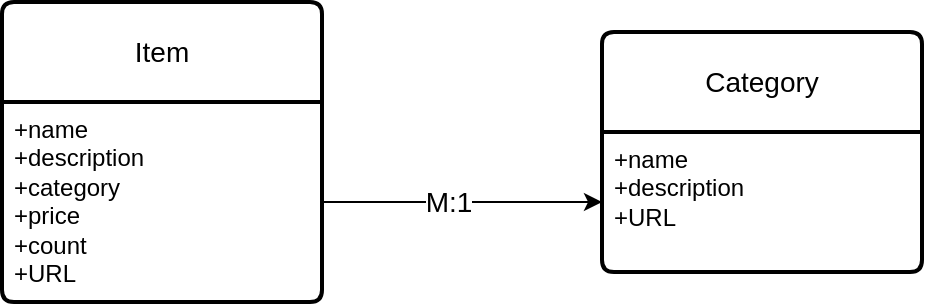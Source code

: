 <mxfile version="24.7.0" type="device">
  <diagram name="Page-1" id="wzrQoAwrZbd2-Y9_Lqys">
    <mxGraphModel dx="880" dy="560" grid="1" gridSize="10" guides="1" tooltips="1" connect="1" arrows="1" fold="1" page="1" pageScale="1" pageWidth="827" pageHeight="1169" math="0" shadow="0">
      <root>
        <mxCell id="0" />
        <mxCell id="1" parent="0" />
        <mxCell id="c6TlyrICM2L1N3XVoZza-1" value="Item" style="swimlane;childLayout=stackLayout;horizontal=1;startSize=50;horizontalStack=0;rounded=1;fontSize=14;fontStyle=0;strokeWidth=2;resizeParent=0;resizeLast=1;shadow=0;dashed=0;align=center;arcSize=4;whiteSpace=wrap;html=1;" vertex="1" parent="1">
          <mxGeometry x="190" y="200" width="160" height="150" as="geometry" />
        </mxCell>
        <mxCell id="c6TlyrICM2L1N3XVoZza-2" value="+name&lt;br&gt;+description&lt;br&gt;+category&lt;div&gt;+price&lt;/div&gt;&lt;div&gt;+count&lt;/div&gt;&lt;div&gt;+URL&lt;/div&gt;" style="align=left;strokeColor=none;fillColor=none;spacingLeft=4;fontSize=12;verticalAlign=top;resizable=0;rotatable=0;part=1;html=1;" vertex="1" parent="c6TlyrICM2L1N3XVoZza-1">
          <mxGeometry y="50" width="160" height="100" as="geometry" />
        </mxCell>
        <mxCell id="c6TlyrICM2L1N3XVoZza-3" value="Category" style="swimlane;childLayout=stackLayout;horizontal=1;startSize=50;horizontalStack=0;rounded=1;fontSize=14;fontStyle=0;strokeWidth=2;resizeParent=0;resizeLast=1;shadow=0;dashed=0;align=center;arcSize=4;whiteSpace=wrap;html=1;" vertex="1" parent="1">
          <mxGeometry x="490" y="215" width="160" height="120" as="geometry" />
        </mxCell>
        <mxCell id="c6TlyrICM2L1N3XVoZza-4" value="+name&lt;br&gt;+description&lt;br&gt;+URL" style="align=left;strokeColor=none;fillColor=none;spacingLeft=4;fontSize=12;verticalAlign=top;resizable=0;rotatable=0;part=1;html=1;" vertex="1" parent="c6TlyrICM2L1N3XVoZza-3">
          <mxGeometry y="50" width="160" height="70" as="geometry" />
        </mxCell>
        <mxCell id="c6TlyrICM2L1N3XVoZza-6" style="edgeStyle=orthogonalEdgeStyle;rounded=0;orthogonalLoop=1;jettySize=auto;html=1;entryX=0;entryY=0.5;entryDx=0;entryDy=0;" edge="1" parent="1" source="c6TlyrICM2L1N3XVoZza-2" target="c6TlyrICM2L1N3XVoZza-4">
          <mxGeometry relative="1" as="geometry" />
        </mxCell>
        <mxCell id="c6TlyrICM2L1N3XVoZza-7" value="M:1" style="edgeLabel;html=1;align=center;verticalAlign=middle;resizable=0;points=[];fontSize=14;" vertex="1" connectable="0" parent="c6TlyrICM2L1N3XVoZza-6">
          <mxGeometry x="0.157" y="-2" relative="1" as="geometry">
            <mxPoint x="-18" y="-2" as="offset" />
          </mxGeometry>
        </mxCell>
      </root>
    </mxGraphModel>
  </diagram>
</mxfile>
